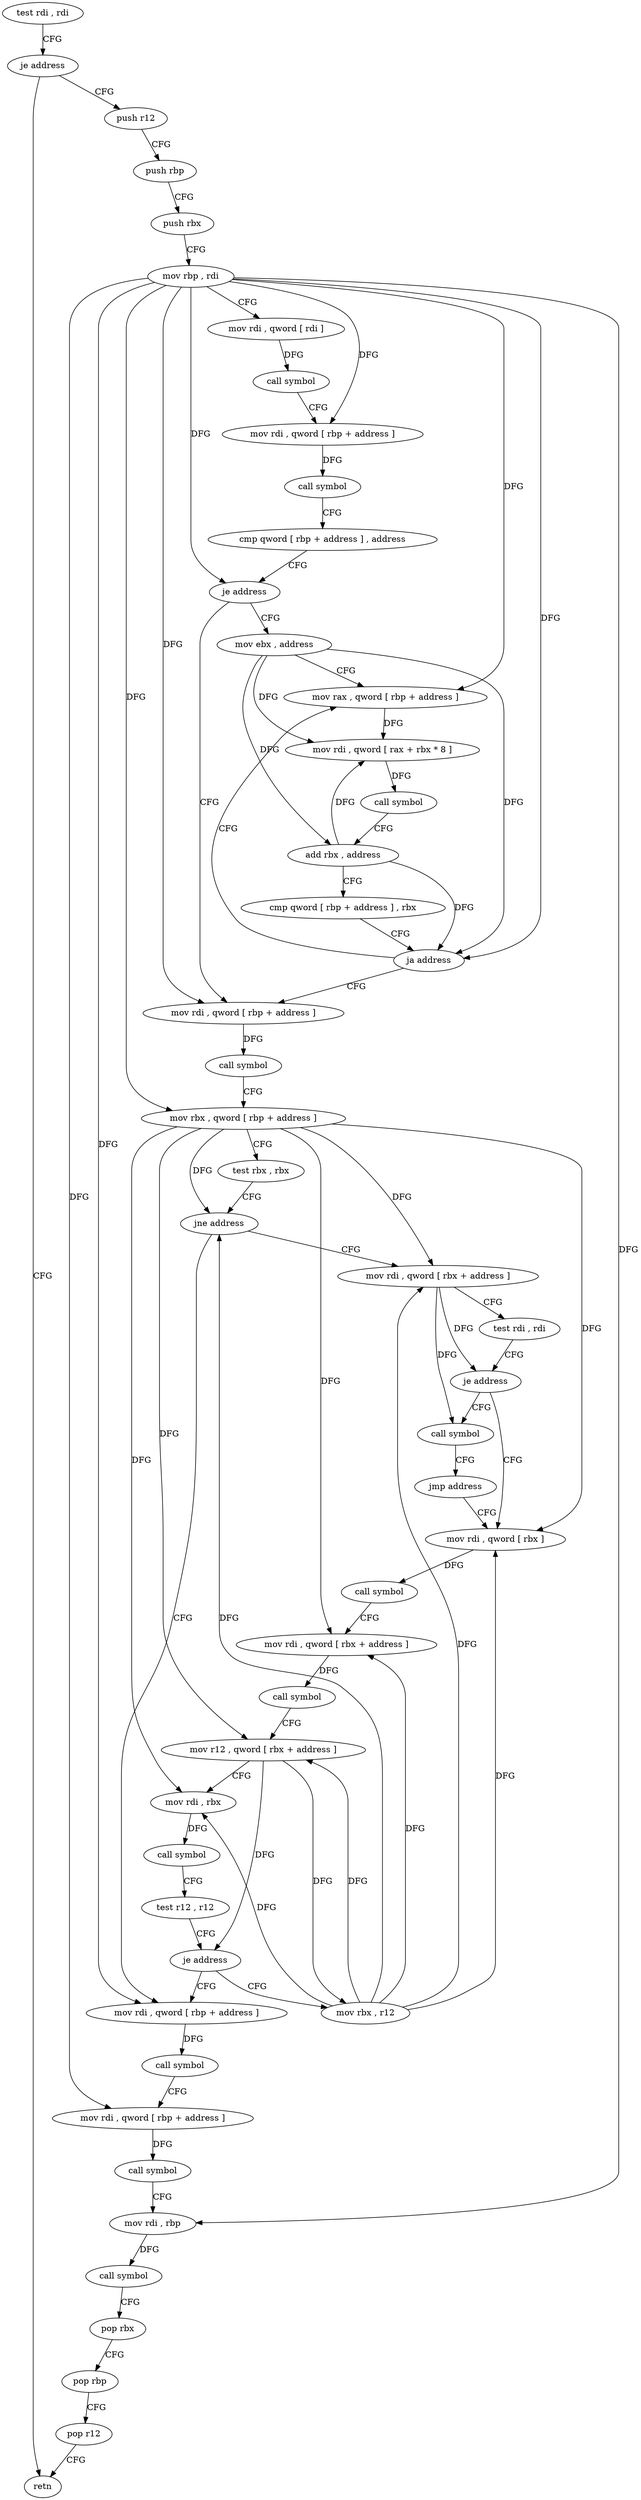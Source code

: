 digraph "func" {
"90018" [label = "test rdi , rdi" ]
"90021" [label = "je address" ]
"90130" [label = "retn" ]
"90023" [label = "push r12" ]
"90025" [label = "push rbp" ]
"90026" [label = "push rbx" ]
"90027" [label = "mov rbp , rdi" ]
"90030" [label = "mov rdi , qword [ rdi ]" ]
"90033" [label = "call symbol" ]
"90038" [label = "mov rdi , qword [ rbp + address ]" ]
"90042" [label = "call symbol" ]
"90047" [label = "cmp qword [ rbp + address ] , address" ]
"90052" [label = "je address" ]
"90082" [label = "mov rdi , qword [ rbp + address ]" ]
"90054" [label = "mov ebx , address" ]
"90086" [label = "call symbol" ]
"90091" [label = "mov rbx , qword [ rbp + address ]" ]
"90095" [label = "test rbx , rbx" ]
"90098" [label = "jne address" ]
"90169" [label = "mov rdi , qword [ rbx + address ]" ]
"90100" [label = "mov rdi , qword [ rbp + address ]" ]
"90059" [label = "mov rax , qword [ rbp + address ]" ]
"90173" [label = "test rdi , rdi" ]
"90176" [label = "je address" ]
"90132" [label = "mov rdi , qword [ rbx ]" ]
"90178" [label = "call symbol" ]
"90104" [label = "call symbol" ]
"90109" [label = "mov rdi , qword [ rbp + address ]" ]
"90113" [label = "call symbol" ]
"90118" [label = "mov rdi , rbp" ]
"90121" [label = "call symbol" ]
"90126" [label = "pop rbx" ]
"90127" [label = "pop rbp" ]
"90128" [label = "pop r12" ]
"90063" [label = "mov rdi , qword [ rax + rbx * 8 ]" ]
"90067" [label = "call symbol" ]
"90072" [label = "add rbx , address" ]
"90076" [label = "cmp qword [ rbp + address ] , rbx" ]
"90080" [label = "ja address" ]
"90135" [label = "call symbol" ]
"90140" [label = "mov rdi , qword [ rbx + address ]" ]
"90144" [label = "call symbol" ]
"90149" [label = "mov r12 , qword [ rbx + address ]" ]
"90153" [label = "mov rdi , rbx" ]
"90156" [label = "call symbol" ]
"90161" [label = "test r12 , r12" ]
"90164" [label = "je address" ]
"90166" [label = "mov rbx , r12" ]
"90183" [label = "jmp address" ]
"90018" -> "90021" [ label = "CFG" ]
"90021" -> "90130" [ label = "CFG" ]
"90021" -> "90023" [ label = "CFG" ]
"90023" -> "90025" [ label = "CFG" ]
"90025" -> "90026" [ label = "CFG" ]
"90026" -> "90027" [ label = "CFG" ]
"90027" -> "90030" [ label = "CFG" ]
"90027" -> "90038" [ label = "DFG" ]
"90027" -> "90052" [ label = "DFG" ]
"90027" -> "90082" [ label = "DFG" ]
"90027" -> "90091" [ label = "DFG" ]
"90027" -> "90100" [ label = "DFG" ]
"90027" -> "90109" [ label = "DFG" ]
"90027" -> "90118" [ label = "DFG" ]
"90027" -> "90059" [ label = "DFG" ]
"90027" -> "90080" [ label = "DFG" ]
"90030" -> "90033" [ label = "DFG" ]
"90033" -> "90038" [ label = "CFG" ]
"90038" -> "90042" [ label = "DFG" ]
"90042" -> "90047" [ label = "CFG" ]
"90047" -> "90052" [ label = "CFG" ]
"90052" -> "90082" [ label = "CFG" ]
"90052" -> "90054" [ label = "CFG" ]
"90082" -> "90086" [ label = "DFG" ]
"90054" -> "90059" [ label = "CFG" ]
"90054" -> "90063" [ label = "DFG" ]
"90054" -> "90072" [ label = "DFG" ]
"90054" -> "90080" [ label = "DFG" ]
"90086" -> "90091" [ label = "CFG" ]
"90091" -> "90095" [ label = "CFG" ]
"90091" -> "90098" [ label = "DFG" ]
"90091" -> "90169" [ label = "DFG" ]
"90091" -> "90132" [ label = "DFG" ]
"90091" -> "90140" [ label = "DFG" ]
"90091" -> "90149" [ label = "DFG" ]
"90091" -> "90153" [ label = "DFG" ]
"90095" -> "90098" [ label = "CFG" ]
"90098" -> "90169" [ label = "CFG" ]
"90098" -> "90100" [ label = "CFG" ]
"90169" -> "90173" [ label = "CFG" ]
"90169" -> "90176" [ label = "DFG" ]
"90169" -> "90178" [ label = "DFG" ]
"90100" -> "90104" [ label = "DFG" ]
"90059" -> "90063" [ label = "DFG" ]
"90173" -> "90176" [ label = "CFG" ]
"90176" -> "90132" [ label = "CFG" ]
"90176" -> "90178" [ label = "CFG" ]
"90132" -> "90135" [ label = "DFG" ]
"90178" -> "90183" [ label = "CFG" ]
"90104" -> "90109" [ label = "CFG" ]
"90109" -> "90113" [ label = "DFG" ]
"90113" -> "90118" [ label = "CFG" ]
"90118" -> "90121" [ label = "DFG" ]
"90121" -> "90126" [ label = "CFG" ]
"90126" -> "90127" [ label = "CFG" ]
"90127" -> "90128" [ label = "CFG" ]
"90128" -> "90130" [ label = "CFG" ]
"90063" -> "90067" [ label = "DFG" ]
"90067" -> "90072" [ label = "CFG" ]
"90072" -> "90076" [ label = "CFG" ]
"90072" -> "90063" [ label = "DFG" ]
"90072" -> "90080" [ label = "DFG" ]
"90076" -> "90080" [ label = "CFG" ]
"90080" -> "90059" [ label = "CFG" ]
"90080" -> "90082" [ label = "CFG" ]
"90135" -> "90140" [ label = "CFG" ]
"90140" -> "90144" [ label = "DFG" ]
"90144" -> "90149" [ label = "CFG" ]
"90149" -> "90153" [ label = "CFG" ]
"90149" -> "90164" [ label = "DFG" ]
"90149" -> "90166" [ label = "DFG" ]
"90153" -> "90156" [ label = "DFG" ]
"90156" -> "90161" [ label = "CFG" ]
"90161" -> "90164" [ label = "CFG" ]
"90164" -> "90100" [ label = "CFG" ]
"90164" -> "90166" [ label = "CFG" ]
"90166" -> "90169" [ label = "DFG" ]
"90166" -> "90098" [ label = "DFG" ]
"90166" -> "90132" [ label = "DFG" ]
"90166" -> "90140" [ label = "DFG" ]
"90166" -> "90149" [ label = "DFG" ]
"90166" -> "90153" [ label = "DFG" ]
"90183" -> "90132" [ label = "CFG" ]
}
